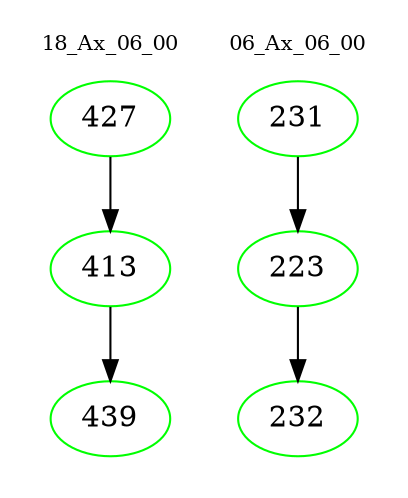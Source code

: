 digraph{
subgraph cluster_0 {
color = white
label = "18_Ax_06_00";
fontsize=10;
T0_427 [label="427", color="green"]
T0_427 -> T0_413 [color="black"]
T0_413 [label="413", color="green"]
T0_413 -> T0_439 [color="black"]
T0_439 [label="439", color="green"]
}
subgraph cluster_1 {
color = white
label = "06_Ax_06_00";
fontsize=10;
T1_231 [label="231", color="green"]
T1_231 -> T1_223 [color="black"]
T1_223 [label="223", color="green"]
T1_223 -> T1_232 [color="black"]
T1_232 [label="232", color="green"]
}
}
